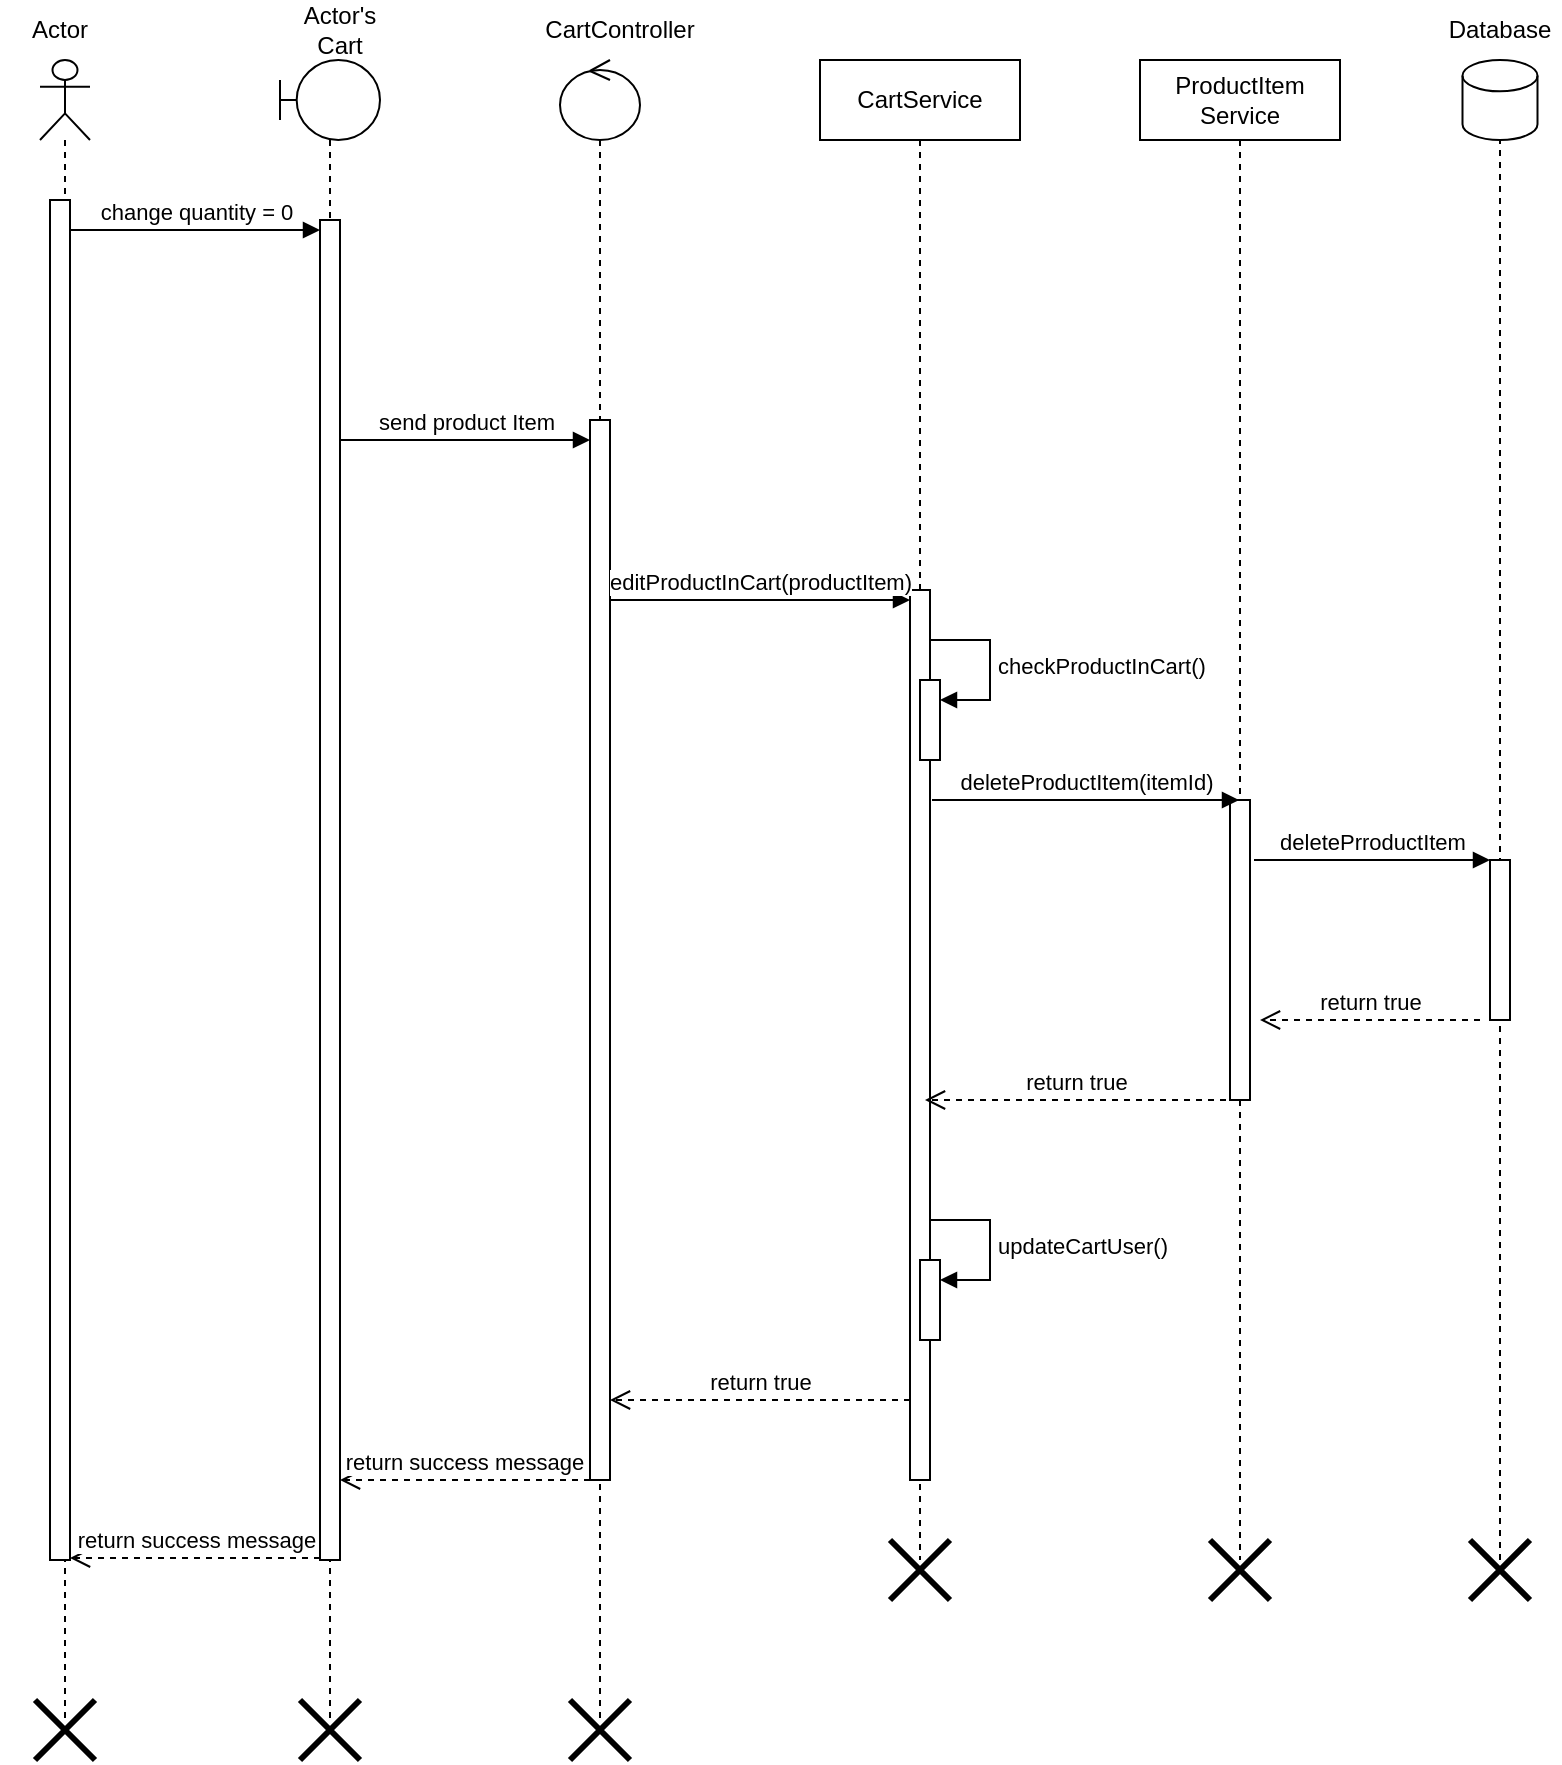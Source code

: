 <mxfile version="22.1.16" type="device">
  <diagram name="Page-1" id="K_YEXkYygeeE-VrIEM3K">
    <mxGraphModel dx="1050" dy="638" grid="1" gridSize="10" guides="1" tooltips="1" connect="1" arrows="1" fold="1" page="1" pageScale="1" pageWidth="850" pageHeight="1100" math="0" shadow="0">
      <root>
        <mxCell id="0" />
        <mxCell id="1" parent="0" />
        <mxCell id="k3Ob51mmszRrO9R-O7Uq-82" value="" style="shape=umlLifeline;perimeter=lifelinePerimeter;whiteSpace=wrap;html=1;container=1;dropTarget=0;collapsible=0;recursiveResize=0;outlineConnect=0;portConstraint=eastwest;newEdgeStyle={&quot;curved&quot;:0,&quot;rounded&quot;:0};participant=umlActor;" parent="1" vertex="1">
          <mxGeometry x="80" y="90" width="25" height="830" as="geometry" />
        </mxCell>
        <mxCell id="k3Ob51mmszRrO9R-O7Uq-83" value="" style="html=1;points=[[0,0,0,0,5],[0,1,0,0,-5],[1,0,0,0,5],[1,1,0,0,-5]];perimeter=orthogonalPerimeter;outlineConnect=0;targetShapes=umlLifeline;portConstraint=eastwest;newEdgeStyle={&quot;curved&quot;:0,&quot;rounded&quot;:0};" parent="k3Ob51mmszRrO9R-O7Uq-82" vertex="1">
          <mxGeometry x="5" y="70" width="10" height="680" as="geometry" />
        </mxCell>
        <mxCell id="k3Ob51mmszRrO9R-O7Uq-84" value="Actor" style="text;html=1;strokeColor=none;fillColor=none;align=center;verticalAlign=middle;whiteSpace=wrap;rounded=0;" parent="1" vertex="1">
          <mxGeometry x="60" y="60" width="60" height="30" as="geometry" />
        </mxCell>
        <mxCell id="k3Ob51mmszRrO9R-O7Uq-85" value="" style="shape=umlLifeline;perimeter=lifelinePerimeter;whiteSpace=wrap;html=1;container=1;dropTarget=0;collapsible=0;recursiveResize=0;outlineConnect=0;portConstraint=eastwest;newEdgeStyle={&quot;curved&quot;:0,&quot;rounded&quot;:0};participant=umlBoundary;" parent="1" vertex="1">
          <mxGeometry x="200" y="90" width="50" height="830" as="geometry" />
        </mxCell>
        <mxCell id="k3Ob51mmszRrO9R-O7Uq-86" value="" style="html=1;points=[[0,0,0,0,5],[0,1,0,0,-5],[1,0,0,0,5],[1,1,0,0,-5]];perimeter=orthogonalPerimeter;outlineConnect=0;targetShapes=umlLifeline;portConstraint=eastwest;newEdgeStyle={&quot;curved&quot;:0,&quot;rounded&quot;:0};" parent="k3Ob51mmszRrO9R-O7Uq-85" vertex="1">
          <mxGeometry x="20" y="80" width="10" height="670" as="geometry" />
        </mxCell>
        <mxCell id="k3Ob51mmszRrO9R-O7Uq-87" value="Actor&#39;s Cart" style="text;html=1;strokeColor=none;fillColor=none;align=center;verticalAlign=middle;whiteSpace=wrap;rounded=0;" parent="1" vertex="1">
          <mxGeometry x="200" y="60" width="60" height="30" as="geometry" />
        </mxCell>
        <mxCell id="k3Ob51mmszRrO9R-O7Uq-88" value="change quantity = 0" style="html=1;verticalAlign=bottom;startArrow=none;endArrow=block;startSize=8;curved=0;rounded=0;entryX=0;entryY=0;entryDx=0;entryDy=5;startFill=0;" parent="1" source="k3Ob51mmszRrO9R-O7Uq-83" target="k3Ob51mmszRrO9R-O7Uq-86" edge="1">
          <mxGeometry x="0.008" relative="1" as="geometry">
            <mxPoint x="100" y="175" as="sourcePoint" />
            <mxPoint as="offset" />
          </mxGeometry>
        </mxCell>
        <mxCell id="k3Ob51mmszRrO9R-O7Uq-89" value="send product Item" style="html=1;verticalAlign=bottom;startArrow=none;endArrow=block;startSize=8;curved=0;rounded=0;startFill=0;" parent="1" target="k3Ob51mmszRrO9R-O7Uq-91" edge="1">
          <mxGeometry relative="1" as="geometry">
            <mxPoint x="230" y="280" as="sourcePoint" />
            <mxPoint x="355" y="281.42" as="targetPoint" />
          </mxGeometry>
        </mxCell>
        <mxCell id="k3Ob51mmszRrO9R-O7Uq-90" value="" style="shape=umlLifeline;perimeter=lifelinePerimeter;whiteSpace=wrap;html=1;container=1;dropTarget=0;collapsible=0;recursiveResize=0;outlineConnect=0;portConstraint=eastwest;newEdgeStyle={&quot;curved&quot;:0,&quot;rounded&quot;:0};participant=umlControl;" parent="1" vertex="1">
          <mxGeometry x="340" y="90" width="40" height="830" as="geometry" />
        </mxCell>
        <mxCell id="k3Ob51mmszRrO9R-O7Uq-91" value="" style="html=1;points=[[0,0,0,0,5],[0,1,0,0,-5],[1,0,0,0,5],[1,1,0,0,-5]];perimeter=orthogonalPerimeter;outlineConnect=0;targetShapes=umlLifeline;portConstraint=eastwest;newEdgeStyle={&quot;curved&quot;:0,&quot;rounded&quot;:0};" parent="k3Ob51mmszRrO9R-O7Uq-90" vertex="1">
          <mxGeometry x="15" y="180" width="10" height="530" as="geometry" />
        </mxCell>
        <mxCell id="k3Ob51mmszRrO9R-O7Uq-92" value="CartController" style="text;html=1;strokeColor=none;fillColor=none;align=center;verticalAlign=middle;whiteSpace=wrap;rounded=0;" parent="1" vertex="1">
          <mxGeometry x="340" y="60" width="60" height="30" as="geometry" />
        </mxCell>
        <mxCell id="k3Ob51mmszRrO9R-O7Uq-93" value="CartService" style="shape=umlLifeline;perimeter=lifelinePerimeter;whiteSpace=wrap;html=1;container=1;dropTarget=0;collapsible=0;recursiveResize=0;outlineConnect=0;portConstraint=eastwest;newEdgeStyle={&quot;curved&quot;:0,&quot;rounded&quot;:0};" parent="1" vertex="1">
          <mxGeometry x="470" y="90" width="100" height="750" as="geometry" />
        </mxCell>
        <mxCell id="k3Ob51mmszRrO9R-O7Uq-94" value="" style="html=1;points=[[0,0,0,0,5],[0,1,0,0,-5],[1,0,0,0,5],[1,1,0,0,-5]];perimeter=orthogonalPerimeter;outlineConnect=0;targetShapes=umlLifeline;portConstraint=eastwest;newEdgeStyle={&quot;curved&quot;:0,&quot;rounded&quot;:0};" parent="k3Ob51mmszRrO9R-O7Uq-93" vertex="1">
          <mxGeometry x="45" y="265" width="10" height="445" as="geometry" />
        </mxCell>
        <mxCell id="k3Ob51mmszRrO9R-O7Uq-95" value="" style="html=1;points=[[0,0,0,0,5],[0,1,0,0,-5],[1,0,0,0,5],[1,1,0,0,-5]];perimeter=orthogonalPerimeter;outlineConnect=0;targetShapes=umlLifeline;portConstraint=eastwest;newEdgeStyle={&quot;curved&quot;:0,&quot;rounded&quot;:0};" parent="k3Ob51mmszRrO9R-O7Uq-93" vertex="1">
          <mxGeometry x="50" y="310" width="10" height="40" as="geometry" />
        </mxCell>
        <mxCell id="k3Ob51mmszRrO9R-O7Uq-96" value="checkProductInCart()" style="html=1;align=left;spacingLeft=2;endArrow=block;rounded=0;edgeStyle=orthogonalEdgeStyle;curved=0;rounded=0;" parent="k3Ob51mmszRrO9R-O7Uq-93" target="k3Ob51mmszRrO9R-O7Uq-95" edge="1">
          <mxGeometry relative="1" as="geometry">
            <mxPoint x="55" y="290" as="sourcePoint" />
            <Array as="points">
              <mxPoint x="85" y="320" />
            </Array>
          </mxGeometry>
        </mxCell>
        <mxCell id="ebSl4XnKoQmP-VHVgxI3-1" value="" style="html=1;points=[[0,0,0,0,5],[0,1,0,0,-5],[1,0,0,0,5],[1,1,0,0,-5]];perimeter=orthogonalPerimeter;outlineConnect=0;targetShapes=umlLifeline;portConstraint=eastwest;newEdgeStyle={&quot;curved&quot;:0,&quot;rounded&quot;:0};" vertex="1" parent="k3Ob51mmszRrO9R-O7Uq-93">
          <mxGeometry x="50" y="600" width="10" height="40" as="geometry" />
        </mxCell>
        <mxCell id="ebSl4XnKoQmP-VHVgxI3-2" value="updateCartUser()" style="html=1;align=left;spacingLeft=2;endArrow=block;rounded=0;edgeStyle=orthogonalEdgeStyle;curved=0;rounded=0;" edge="1" parent="k3Ob51mmszRrO9R-O7Uq-93" target="ebSl4XnKoQmP-VHVgxI3-1">
          <mxGeometry relative="1" as="geometry">
            <mxPoint x="55" y="580" as="sourcePoint" />
            <Array as="points">
              <mxPoint x="85" y="610" />
            </Array>
          </mxGeometry>
        </mxCell>
        <mxCell id="k3Ob51mmszRrO9R-O7Uq-99" value="editProductInCart(productItem)" style="html=1;verticalAlign=bottom;startArrow=none;endArrow=block;startSize=8;curved=0;rounded=0;entryX=0;entryY=0;entryDx=0;entryDy=5;startFill=0;" parent="1" source="k3Ob51mmszRrO9R-O7Uq-91" target="k3Ob51mmszRrO9R-O7Uq-94" edge="1">
          <mxGeometry relative="1" as="geometry">
            <mxPoint x="445" y="360" as="sourcePoint" />
            <mxPoint as="offset" />
          </mxGeometry>
        </mxCell>
        <mxCell id="k3Ob51mmszRrO9R-O7Uq-100" value="return true" style="html=1;verticalAlign=bottom;endArrow=open;dashed=1;endSize=8;curved=0;rounded=0;" parent="1" edge="1">
          <mxGeometry x="0.004" relative="1" as="geometry">
            <mxPoint x="365" y="760" as="targetPoint" />
            <mxPoint x="515" y="760" as="sourcePoint" />
            <mxPoint as="offset" />
          </mxGeometry>
        </mxCell>
        <mxCell id="k3Ob51mmszRrO9R-O7Uq-101" value="return success message" style="html=1;verticalAlign=bottom;endArrow=open;dashed=1;endSize=8;curved=0;rounded=0;" parent="1" edge="1">
          <mxGeometry x="0.008" relative="1" as="geometry">
            <mxPoint x="230" y="800" as="targetPoint" />
            <mxPoint x="355" y="800" as="sourcePoint" />
            <mxPoint as="offset" />
          </mxGeometry>
        </mxCell>
        <mxCell id="k3Ob51mmszRrO9R-O7Uq-102" value="return success message" style="html=1;verticalAlign=bottom;endArrow=open;dashed=1;endSize=8;curved=0;rounded=0;" parent="1" edge="1">
          <mxGeometry relative="1" as="geometry">
            <mxPoint x="220" y="839" as="sourcePoint" />
            <mxPoint x="95" y="839" as="targetPoint" />
          </mxGeometry>
        </mxCell>
        <mxCell id="k3Ob51mmszRrO9R-O7Uq-103" value="ProductItem&lt;br&gt;Service" style="shape=umlLifeline;perimeter=lifelinePerimeter;whiteSpace=wrap;html=1;container=1;dropTarget=0;collapsible=0;recursiveResize=0;outlineConnect=0;portConstraint=eastwest;newEdgeStyle={&quot;curved&quot;:0,&quot;rounded&quot;:0};" parent="1" vertex="1">
          <mxGeometry x="630" y="90" width="100" height="750" as="geometry" />
        </mxCell>
        <mxCell id="k3Ob51mmszRrO9R-O7Uq-104" value="" style="html=1;points=[[0,0,0,0,5],[0,1,0,0,-5],[1,0,0,0,5],[1,1,0,0,-5]];perimeter=orthogonalPerimeter;outlineConnect=0;targetShapes=umlLifeline;portConstraint=eastwest;newEdgeStyle={&quot;curved&quot;:0,&quot;rounded&quot;:0};" parent="k3Ob51mmszRrO9R-O7Uq-103" vertex="1">
          <mxGeometry x="45" y="370" width="10" height="150" as="geometry" />
        </mxCell>
        <mxCell id="k3Ob51mmszRrO9R-O7Uq-106" value="" style="shape=cylinder3;whiteSpace=wrap;html=1;boundedLbl=1;backgroundOutline=1;size=7.833;" parent="1" vertex="1">
          <mxGeometry x="791.25" y="90" width="37.5" height="40" as="geometry" />
        </mxCell>
        <mxCell id="k3Ob51mmszRrO9R-O7Uq-107" value="" style="endArrow=none;dashed=1;html=1;rounded=0;entryX=0.5;entryY=1;entryDx=0;entryDy=0;entryPerimeter=0;" parent="1" target="k3Ob51mmszRrO9R-O7Uq-106" edge="1">
          <mxGeometry width="50" height="50" relative="1" as="geometry">
            <mxPoint x="810" y="840" as="sourcePoint" />
            <mxPoint x="551.25" y="50" as="targetPoint" />
          </mxGeometry>
        </mxCell>
        <mxCell id="k3Ob51mmszRrO9R-O7Uq-108" value="Database" style="text;html=1;strokeColor=none;fillColor=none;align=center;verticalAlign=middle;whiteSpace=wrap;rounded=0;" parent="1" vertex="1">
          <mxGeometry x="780" y="60" width="60" height="30" as="geometry" />
        </mxCell>
        <mxCell id="k3Ob51mmszRrO9R-O7Uq-109" value="" style="shape=umlDestroy;whiteSpace=wrap;html=1;strokeWidth=3;targetShapes=umlLifeline;" parent="1" vertex="1">
          <mxGeometry x="795" y="830" width="30" height="30" as="geometry" />
        </mxCell>
        <mxCell id="k3Ob51mmszRrO9R-O7Uq-110" value="deleteProductItem(itemId)" style="html=1;verticalAlign=bottom;endArrow=block;curved=0;rounded=0;" parent="1" target="k3Ob51mmszRrO9R-O7Uq-103" edge="1">
          <mxGeometry x="0.003" width="80" relative="1" as="geometry">
            <mxPoint x="526" y="460" as="sourcePoint" />
            <mxPoint x="606" y="460" as="targetPoint" />
            <mxPoint as="offset" />
          </mxGeometry>
        </mxCell>
        <mxCell id="k3Ob51mmszRrO9R-O7Uq-111" value="deletePrroductItem" style="html=1;verticalAlign=bottom;endArrow=block;curved=0;rounded=0;" parent="1" target="k3Ob51mmszRrO9R-O7Uq-112" edge="1">
          <mxGeometry width="80" relative="1" as="geometry">
            <mxPoint x="687" y="490" as="sourcePoint" />
            <mxPoint x="767" y="490" as="targetPoint" />
          </mxGeometry>
        </mxCell>
        <mxCell id="k3Ob51mmszRrO9R-O7Uq-112" value="" style="html=1;points=[[0,0,0,0,5],[0,1,0,0,-5],[1,0,0,0,5],[1,1,0,0,-5]];perimeter=orthogonalPerimeter;outlineConnect=0;targetShapes=umlLifeline;portConstraint=eastwest;newEdgeStyle={&quot;curved&quot;:0,&quot;rounded&quot;:0};" parent="1" vertex="1">
          <mxGeometry x="805" y="490" width="10" height="80" as="geometry" />
        </mxCell>
        <mxCell id="k3Ob51mmszRrO9R-O7Uq-113" value="return true" style="html=1;verticalAlign=bottom;endArrow=open;dashed=1;endSize=8;curved=0;rounded=0;" parent="1" edge="1">
          <mxGeometry relative="1" as="geometry">
            <mxPoint x="800" y="570" as="sourcePoint" />
            <mxPoint x="690" y="570" as="targetPoint" />
            <mxPoint as="offset" />
          </mxGeometry>
        </mxCell>
        <mxCell id="k3Ob51mmszRrO9R-O7Uq-114" value="return true" style="html=1;verticalAlign=bottom;endArrow=open;dashed=1;endSize=8;curved=0;rounded=0;" parent="1" edge="1">
          <mxGeometry relative="1" as="geometry">
            <mxPoint x="673" y="610" as="sourcePoint" />
            <mxPoint x="522.5" y="610" as="targetPoint" />
          </mxGeometry>
        </mxCell>
        <mxCell id="k3Ob51mmszRrO9R-O7Uq-126" value="" style="shape=umlDestroy;whiteSpace=wrap;html=1;strokeWidth=3;targetShapes=umlLifeline;" parent="1" vertex="1">
          <mxGeometry x="665" y="830" width="30" height="30" as="geometry" />
        </mxCell>
        <mxCell id="k3Ob51mmszRrO9R-O7Uq-127" value="" style="shape=umlDestroy;whiteSpace=wrap;html=1;strokeWidth=3;targetShapes=umlLifeline;" parent="1" vertex="1">
          <mxGeometry x="505" y="830" width="30" height="30" as="geometry" />
        </mxCell>
        <mxCell id="k3Ob51mmszRrO9R-O7Uq-128" value="" style="shape=umlDestroy;whiteSpace=wrap;html=1;strokeWidth=3;targetShapes=umlLifeline;" parent="1" vertex="1">
          <mxGeometry x="345" y="910" width="30" height="30" as="geometry" />
        </mxCell>
        <mxCell id="k3Ob51mmszRrO9R-O7Uq-129" value="" style="shape=umlDestroy;whiteSpace=wrap;html=1;strokeWidth=3;targetShapes=umlLifeline;" parent="1" vertex="1">
          <mxGeometry x="210" y="910" width="30" height="30" as="geometry" />
        </mxCell>
        <mxCell id="k3Ob51mmszRrO9R-O7Uq-130" value="" style="shape=umlDestroy;whiteSpace=wrap;html=1;strokeWidth=3;targetShapes=umlLifeline;" parent="1" vertex="1">
          <mxGeometry x="77.5" y="910" width="30" height="30" as="geometry" />
        </mxCell>
      </root>
    </mxGraphModel>
  </diagram>
</mxfile>
